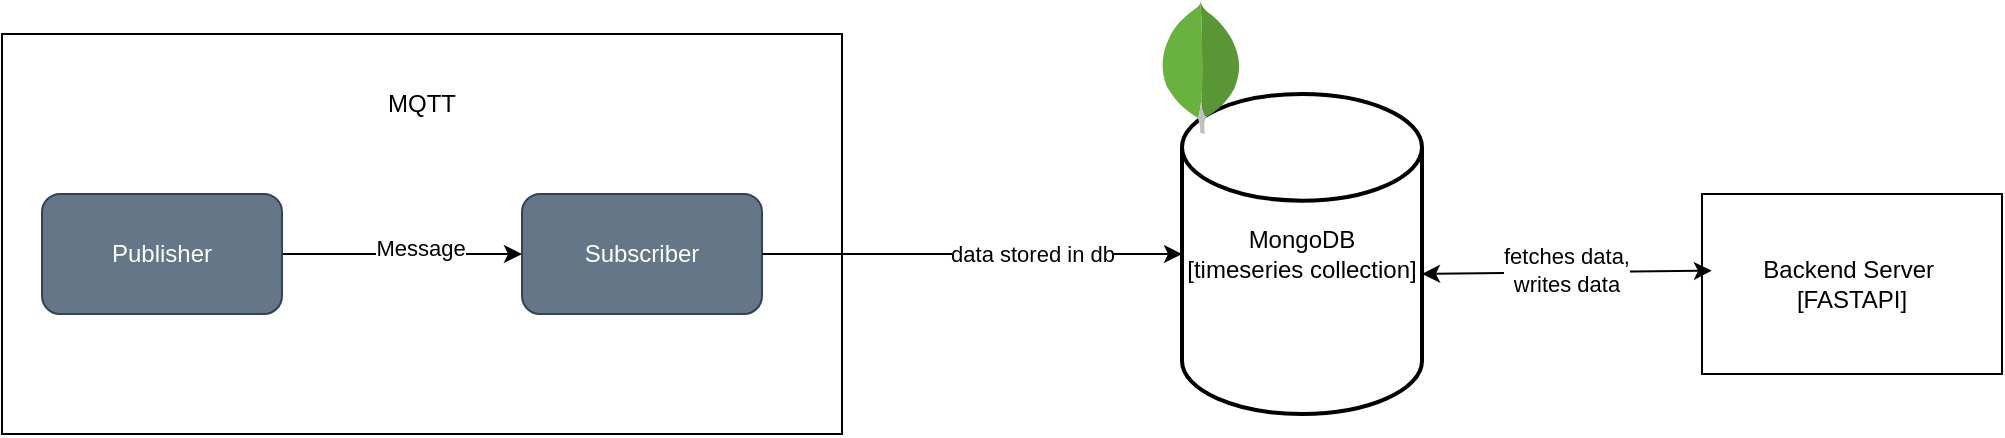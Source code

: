 <mxfile version="28.0.5">
  <diagram name="Seite-1" id="eE8uewVfZE2e7rbH6uAU">
    <mxGraphModel dx="1213" dy="764" grid="1" gridSize="10" guides="1" tooltips="1" connect="1" arrows="1" fold="1" page="1" pageScale="1" pageWidth="827" pageHeight="1169" math="0" shadow="0">
      <root>
        <mxCell id="0" />
        <mxCell id="1" parent="0" />
        <mxCell id="J8yURrq-pFAN1MYINbh0-1" value="" style="rounded=0;whiteSpace=wrap;html=1;" parent="1" vertex="1">
          <mxGeometry x="50" y="210" width="420" height="200" as="geometry" />
        </mxCell>
        <mxCell id="J8yURrq-pFAN1MYINbh0-6" style="edgeStyle=orthogonalEdgeStyle;rounded=0;orthogonalLoop=1;jettySize=auto;html=1;" parent="1" source="J8yURrq-pFAN1MYINbh0-2" target="J8yURrq-pFAN1MYINbh0-5" edge="1">
          <mxGeometry relative="1" as="geometry" />
        </mxCell>
        <mxCell id="J8yURrq-pFAN1MYINbh0-7" value="Message" style="edgeLabel;html=1;align=center;verticalAlign=middle;resizable=0;points=[];" parent="J8yURrq-pFAN1MYINbh0-6" vertex="1" connectable="0">
          <mxGeometry x="0.15" y="3" relative="1" as="geometry">
            <mxPoint as="offset" />
          </mxGeometry>
        </mxCell>
        <mxCell id="J8yURrq-pFAN1MYINbh0-2" value="Publisher" style="rounded=1;whiteSpace=wrap;html=1;fillColor=#647687;fontColor=#ffffff;strokeColor=#314354;" parent="1" vertex="1">
          <mxGeometry x="70" y="290" width="120" height="60" as="geometry" />
        </mxCell>
        <mxCell id="J8yURrq-pFAN1MYINbh0-5" value="Subscriber" style="rounded=1;whiteSpace=wrap;html=1;fillColor=#647687;fontColor=#ffffff;strokeColor=#314354;" parent="1" vertex="1">
          <mxGeometry x="310" y="290" width="120" height="60" as="geometry" />
        </mxCell>
        <mxCell id="J8yURrq-pFAN1MYINbh0-8" value="MQTT" style="text;html=1;align=center;verticalAlign=middle;whiteSpace=wrap;rounded=0;" parent="1" vertex="1">
          <mxGeometry x="230" y="230" width="60" height="30" as="geometry" />
        </mxCell>
        <mxCell id="J8yURrq-pFAN1MYINbh0-10" value="MongoDB &lt;br&gt;[timeseries collection]" style="strokeWidth=2;html=1;shape=mxgraph.flowchart.database;whiteSpace=wrap;" parent="1" vertex="1">
          <mxGeometry x="640" y="240" width="120" height="160" as="geometry" />
        </mxCell>
        <mxCell id="J8yURrq-pFAN1MYINbh0-9" value="" style="dashed=0;outlineConnect=0;html=1;align=center;labelPosition=center;verticalLabelPosition=bottom;verticalAlign=top;shape=mxgraph.weblogos.mongodb" parent="1" vertex="1">
          <mxGeometry x="629" y="193.8" width="41.2" height="66.2" as="geometry" />
        </mxCell>
        <mxCell id="J8yURrq-pFAN1MYINbh0-12" style="edgeStyle=orthogonalEdgeStyle;rounded=0;orthogonalLoop=1;jettySize=auto;html=1;entryX=0;entryY=0.5;entryDx=0;entryDy=0;entryPerimeter=0;" parent="1" source="J8yURrq-pFAN1MYINbh0-5" target="J8yURrq-pFAN1MYINbh0-10" edge="1">
          <mxGeometry relative="1" as="geometry" />
        </mxCell>
        <mxCell id="J8yURrq-pFAN1MYINbh0-13" value="data stored in db" style="edgeLabel;html=1;align=center;verticalAlign=middle;resizable=0;points=[];" parent="J8yURrq-pFAN1MYINbh0-12" vertex="1" connectable="0">
          <mxGeometry x="0.286" relative="1" as="geometry">
            <mxPoint as="offset" />
          </mxGeometry>
        </mxCell>
        <mxCell id="J8yURrq-pFAN1MYINbh0-14" value="Backend Server&amp;nbsp;&lt;br&gt;[FASTAPI]" style="rounded=0;whiteSpace=wrap;html=1;" parent="1" vertex="1">
          <mxGeometry x="900" y="290" width="150" height="90" as="geometry" />
        </mxCell>
        <mxCell id="cMjYMpw8oflQFrHOEbnh-5" value="" style="endArrow=classic;startArrow=classic;html=1;rounded=0;entryX=0.033;entryY=0.426;entryDx=0;entryDy=0;entryPerimeter=0;" edge="1" parent="1" target="J8yURrq-pFAN1MYINbh0-14">
          <mxGeometry width="50" height="50" relative="1" as="geometry">
            <mxPoint x="760" y="330" as="sourcePoint" />
            <mxPoint x="810" y="280" as="targetPoint" />
          </mxGeometry>
        </mxCell>
        <mxCell id="cMjYMpw8oflQFrHOEbnh-6" value="fetches data,&lt;div&gt;writes data&lt;/div&gt;" style="edgeLabel;html=1;align=center;verticalAlign=middle;resizable=0;points=[];" vertex="1" connectable="0" parent="cMjYMpw8oflQFrHOEbnh-5">
          <mxGeometry x="-0.016" y="1" relative="1" as="geometry">
            <mxPoint as="offset" />
          </mxGeometry>
        </mxCell>
      </root>
    </mxGraphModel>
  </diagram>
</mxfile>
